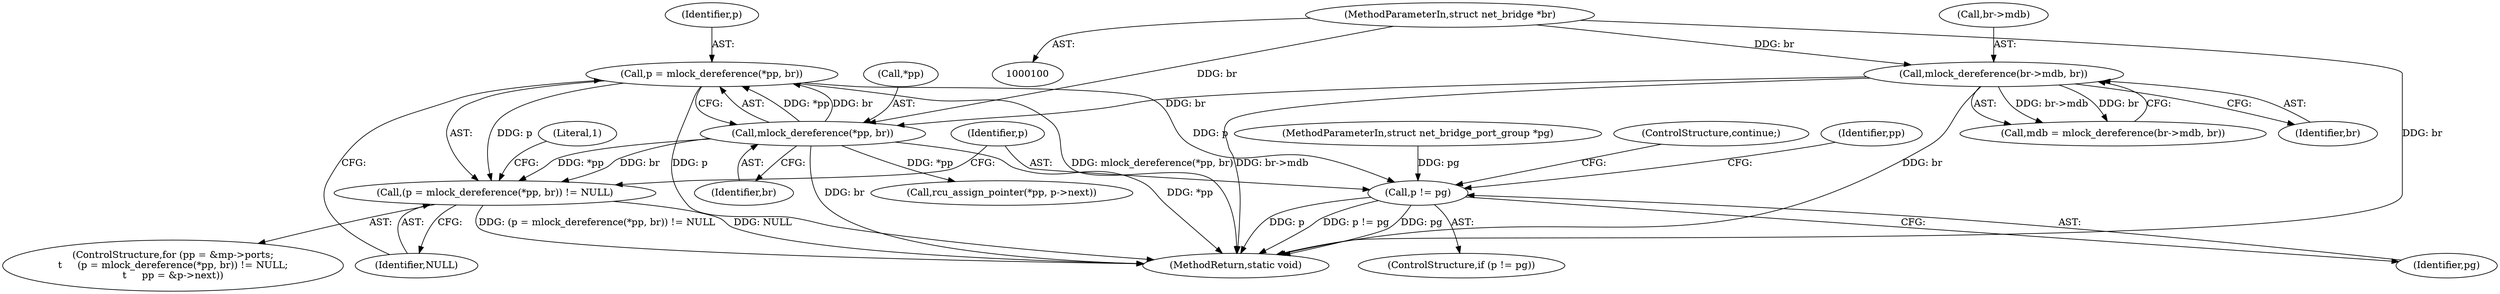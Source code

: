 digraph "0_linux_c7e8e8a8f7a70b343ca1e0f90a31e35ab2d16de1_0@API" {
"1000136" [label="(Call,p = mlock_dereference(*pp, br))"];
"1000138" [label="(Call,mlock_dereference(*pp, br))"];
"1000110" [label="(Call,mlock_dereference(br->mdb, br))"];
"1000101" [label="(MethodParameterIn,struct net_bridge *br)"];
"1000135" [label="(Call,(p = mlock_dereference(*pp, br)) != NULL)"];
"1000151" [label="(Call,p != pg)"];
"1000139" [label="(Call,*pp)"];
"1000128" [label="(ControlStructure,for (pp = &mp->ports;\n\t     (p = mlock_dereference(*pp, br)) != NULL;\n\t     pp = &p->next))"];
"1000151" [label="(Call,p != pg)"];
"1000137" [label="(Identifier,p)"];
"1000205" [label="(MethodReturn,static void)"];
"1000155" [label="(Call,rcu_assign_pointer(*pp, p->next))"];
"1000157" [label="(Identifier,pp)"];
"1000111" [label="(Call,br->mdb)"];
"1000141" [label="(Identifier,br)"];
"1000204" [label="(Literal,1)"];
"1000110" [label="(Call,mlock_dereference(br->mdb, br))"];
"1000142" [label="(Identifier,NULL)"];
"1000101" [label="(MethodParameterIn,struct net_bridge *br)"];
"1000136" [label="(Call,p = mlock_dereference(*pp, br))"];
"1000138" [label="(Call,mlock_dereference(*pp, br))"];
"1000135" [label="(Call,(p = mlock_dereference(*pp, br)) != NULL)"];
"1000108" [label="(Call,mdb = mlock_dereference(br->mdb, br))"];
"1000153" [label="(Identifier,pg)"];
"1000102" [label="(MethodParameterIn,struct net_bridge_port_group *pg)"];
"1000154" [label="(ControlStructure,continue;)"];
"1000114" [label="(Identifier,br)"];
"1000152" [label="(Identifier,p)"];
"1000150" [label="(ControlStructure,if (p != pg))"];
"1000136" -> "1000135"  [label="AST: "];
"1000136" -> "1000138"  [label="CFG: "];
"1000137" -> "1000136"  [label="AST: "];
"1000138" -> "1000136"  [label="AST: "];
"1000142" -> "1000136"  [label="CFG: "];
"1000136" -> "1000205"  [label="DDG: p"];
"1000136" -> "1000205"  [label="DDG: mlock_dereference(*pp, br)"];
"1000136" -> "1000135"  [label="DDG: p"];
"1000138" -> "1000136"  [label="DDG: *pp"];
"1000138" -> "1000136"  [label="DDG: br"];
"1000136" -> "1000151"  [label="DDG: p"];
"1000138" -> "1000141"  [label="CFG: "];
"1000139" -> "1000138"  [label="AST: "];
"1000141" -> "1000138"  [label="AST: "];
"1000138" -> "1000205"  [label="DDG: br"];
"1000138" -> "1000205"  [label="DDG: *pp"];
"1000138" -> "1000135"  [label="DDG: *pp"];
"1000138" -> "1000135"  [label="DDG: br"];
"1000110" -> "1000138"  [label="DDG: br"];
"1000101" -> "1000138"  [label="DDG: br"];
"1000138" -> "1000155"  [label="DDG: *pp"];
"1000110" -> "1000108"  [label="AST: "];
"1000110" -> "1000114"  [label="CFG: "];
"1000111" -> "1000110"  [label="AST: "];
"1000114" -> "1000110"  [label="AST: "];
"1000108" -> "1000110"  [label="CFG: "];
"1000110" -> "1000205"  [label="DDG: br"];
"1000110" -> "1000205"  [label="DDG: br->mdb"];
"1000110" -> "1000108"  [label="DDG: br->mdb"];
"1000110" -> "1000108"  [label="DDG: br"];
"1000101" -> "1000110"  [label="DDG: br"];
"1000101" -> "1000100"  [label="AST: "];
"1000101" -> "1000205"  [label="DDG: br"];
"1000135" -> "1000128"  [label="AST: "];
"1000135" -> "1000142"  [label="CFG: "];
"1000142" -> "1000135"  [label="AST: "];
"1000152" -> "1000135"  [label="CFG: "];
"1000204" -> "1000135"  [label="CFG: "];
"1000135" -> "1000205"  [label="DDG: NULL"];
"1000135" -> "1000205"  [label="DDG: (p = mlock_dereference(*pp, br)) != NULL"];
"1000151" -> "1000150"  [label="AST: "];
"1000151" -> "1000153"  [label="CFG: "];
"1000152" -> "1000151"  [label="AST: "];
"1000153" -> "1000151"  [label="AST: "];
"1000154" -> "1000151"  [label="CFG: "];
"1000157" -> "1000151"  [label="CFG: "];
"1000151" -> "1000205"  [label="DDG: p != pg"];
"1000151" -> "1000205"  [label="DDG: pg"];
"1000151" -> "1000205"  [label="DDG: p"];
"1000102" -> "1000151"  [label="DDG: pg"];
}

